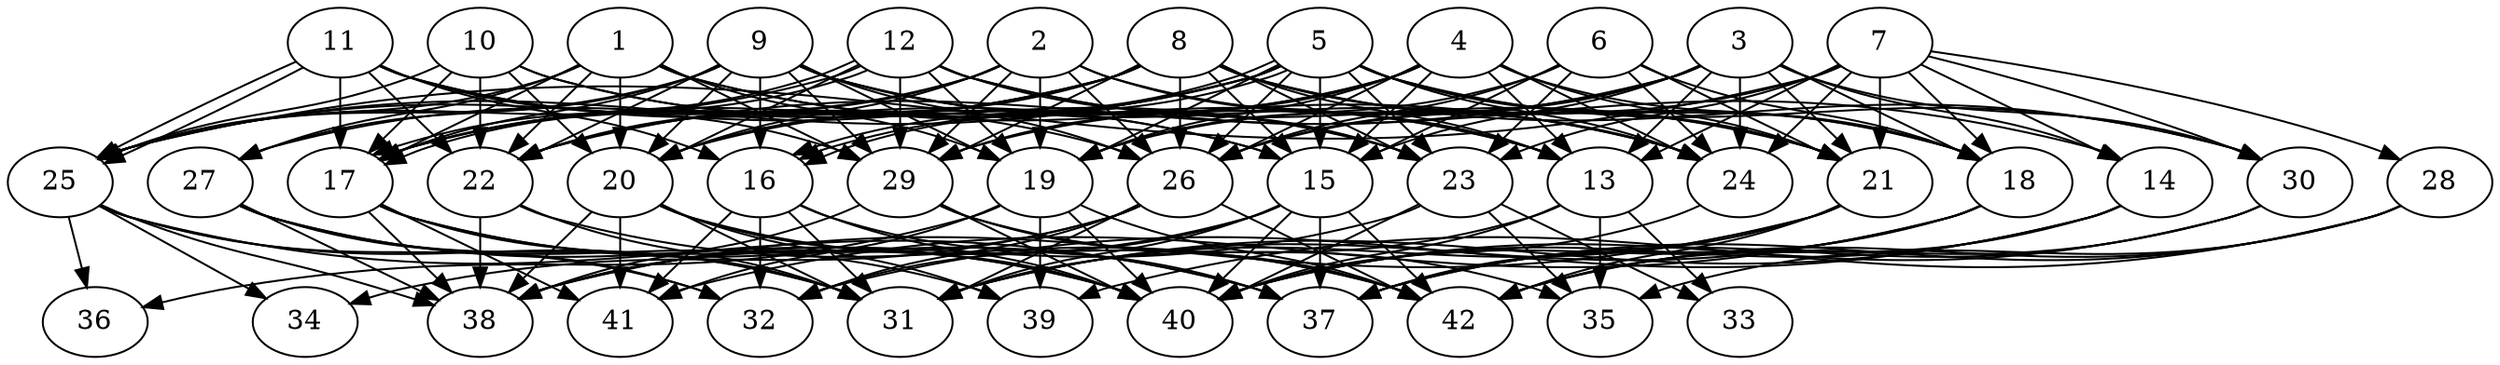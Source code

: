 // DAG (tier=3-complex, mode=compute, n=42, ccr=0.470, fat=0.780, density=0.776, regular=0.305, jump=0.252, mindata=1048576, maxdata=16777216)
// DAG automatically generated by daggen at Sun Aug 24 16:33:34 2025
// /home/ermia/Project/Environments/daggen/bin/daggen --dot --ccr 0.470 --fat 0.780 --regular 0.305 --density 0.776 --jump 0.252 --mindata 1048576 --maxdata 16777216 -n 42 
digraph G {
  1 [size="2924933408621282197504", alpha="0.05", expect_size="1462466704310641098752"]
  1 -> 13 [size ="1636190910414848"]
  1 -> 17 [size ="1636190910414848"]
  1 -> 19 [size ="1636190910414848"]
  1 -> 20 [size ="1636190910414848"]
  1 -> 22 [size ="1636190910414848"]
  1 -> 24 [size ="1636190910414848"]
  1 -> 25 [size ="1636190910414848"]
  1 -> 27 [size ="1636190910414848"]
  1 -> 29 [size ="1636190910414848"]
  2 [size="211259642424302432", alpha="0.09", expect_size="105629821212151216"]
  2 -> 13 [size ="166862834892800"]
  2 -> 17 [size ="166862834892800"]
  2 -> 19 [size ="166862834892800"]
  2 -> 20 [size ="166862834892800"]
  2 -> 22 [size ="166862834892800"]
  2 -> 24 [size ="166862834892800"]
  2 -> 26 [size ="166862834892800"]
  2 -> 29 [size ="166862834892800"]
  3 [size="98822967592668208", alpha="0.03", expect_size="49411483796334104"]
  3 -> 13 [size ="40711667843072"]
  3 -> 14 [size ="40711667843072"]
  3 -> 15 [size ="40711667843072"]
  3 -> 18 [size ="40711667843072"]
  3 -> 19 [size ="40711667843072"]
  3 -> 21 [size ="40711667843072"]
  3 -> 22 [size ="40711667843072"]
  3 -> 24 [size ="40711667843072"]
  3 -> 26 [size ="40711667843072"]
  3 -> 29 [size ="40711667843072"]
  3 -> 30 [size ="40711667843072"]
  4 [size="1964096222773944832", alpha="0.08", expect_size="982048111386972416"]
  4 -> 13 [size ="996650516480000"]
  4 -> 15 [size ="996650516480000"]
  4 -> 16 [size ="996650516480000"]
  4 -> 18 [size ="996650516480000"]
  4 -> 19 [size ="996650516480000"]
  4 -> 20 [size ="996650516480000"]
  4 -> 21 [size ="996650516480000"]
  4 -> 24 [size ="996650516480000"]
  4 -> 26 [size ="996650516480000"]
  4 -> 29 [size ="996650516480000"]
  5 [size="3093835017228085760", alpha="0.17", expect_size="1546917508614042880"]
  5 -> 15 [size ="1088653950451712"]
  5 -> 16 [size ="1088653950451712"]
  5 -> 16 [size ="1088653950451712"]
  5 -> 17 [size ="1088653950451712"]
  5 -> 18 [size ="1088653950451712"]
  5 -> 19 [size ="1088653950451712"]
  5 -> 21 [size ="1088653950451712"]
  5 -> 22 [size ="1088653950451712"]
  5 -> 23 [size ="1088653950451712"]
  5 -> 24 [size ="1088653950451712"]
  5 -> 25 [size ="1088653950451712"]
  5 -> 26 [size ="1088653950451712"]
  5 -> 30 [size ="1088653950451712"]
  6 [size="2729649664984883396608", alpha="0.19", expect_size="1364824832492441698304"]
  6 -> 15 [size ="1562528429637632"]
  6 -> 18 [size ="1562528429637632"]
  6 -> 19 [size ="1562528429637632"]
  6 -> 21 [size ="1562528429637632"]
  6 -> 23 [size ="1562528429637632"]
  6 -> 24 [size ="1562528429637632"]
  6 -> 26 [size ="1562528429637632"]
  7 [size="6041085766398755840", alpha="0.10", expect_size="3020542883199377920"]
  7 -> 13 [size ="2098906259259392"]
  7 -> 14 [size ="2098906259259392"]
  7 -> 18 [size ="2098906259259392"]
  7 -> 21 [size ="2098906259259392"]
  7 -> 23 [size ="2098906259259392"]
  7 -> 24 [size ="2098906259259392"]
  7 -> 25 [size ="2098906259259392"]
  7 -> 26 [size ="2098906259259392"]
  7 -> 28 [size ="2098906259259392"]
  7 -> 30 [size ="2098906259259392"]
  8 [size="5148860109951168", alpha="0.01", expect_size="2574430054975584"]
  8 -> 13 [size ="167162274643968"]
  8 -> 15 [size ="167162274643968"]
  8 -> 17 [size ="167162274643968"]
  8 -> 18 [size ="167162274643968"]
  8 -> 20 [size ="167162274643968"]
  8 -> 21 [size ="167162274643968"]
  8 -> 22 [size ="167162274643968"]
  8 -> 23 [size ="167162274643968"]
  8 -> 25 [size ="167162274643968"]
  8 -> 26 [size ="167162274643968"]
  8 -> 27 [size ="167162274643968"]
  8 -> 29 [size ="167162274643968"]
  8 -> 30 [size ="167162274643968"]
  9 [size="13617127635111903232", alpha="0.06", expect_size="6808563817555951616"]
  9 -> 13 [size ="45619129352192"]
  9 -> 16 [size ="45619129352192"]
  9 -> 17 [size ="45619129352192"]
  9 -> 19 [size ="45619129352192"]
  9 -> 20 [size ="45619129352192"]
  9 -> 22 [size ="45619129352192"]
  9 -> 23 [size ="45619129352192"]
  9 -> 24 [size ="45619129352192"]
  9 -> 25 [size ="45619129352192"]
  9 -> 26 [size ="45619129352192"]
  9 -> 27 [size ="45619129352192"]
  9 -> 29 [size ="45619129352192"]
  10 [size="43760589803102456", alpha="0.02", expect_size="21880294901551228"]
  10 -> 15 [size ="25572805705728"]
  10 -> 17 [size ="25572805705728"]
  10 -> 20 [size ="25572805705728"]
  10 -> 22 [size ="25572805705728"]
  10 -> 23 [size ="25572805705728"]
  10 -> 25 [size ="25572805705728"]
  11 [size="17920140553350278", alpha="0.02", expect_size="8960070276675139"]
  11 -> 15 [size ="584454527516672"]
  11 -> 16 [size ="584454527516672"]
  11 -> 17 [size ="584454527516672"]
  11 -> 22 [size ="584454527516672"]
  11 -> 25 [size ="584454527516672"]
  11 -> 25 [size ="584454527516672"]
  11 -> 26 [size ="584454527516672"]
  11 -> 29 [size ="584454527516672"]
  12 [size="1993221295818407936", alpha="0.14", expect_size="996610647909203968"]
  12 -> 14 [size ="12670497456128"]
  12 -> 17 [size ="12670497456128"]
  12 -> 17 [size ="12670497456128"]
  12 -> 19 [size ="12670497456128"]
  12 -> 20 [size ="12670497456128"]
  12 -> 21 [size ="12670497456128"]
  12 -> 23 [size ="12670497456128"]
  12 -> 25 [size ="12670497456128"]
  12 -> 29 [size ="12670497456128"]
  13 [size="182497111907377248", alpha="0.00", expect_size="91248555953688624"]
  13 -> 31 [size ="125440635174912"]
  13 -> 33 [size ="125440635174912"]
  13 -> 35 [size ="125440635174912"]
  13 -> 40 [size ="125440635174912"]
  14 [size="8608191245290948", alpha="0.05", expect_size="4304095622645474"]
  14 -> 31 [size ="235902831951872"]
  14 -> 32 [size ="235902831951872"]
  14 -> 40 [size ="235902831951872"]
  14 -> 42 [size ="235902831951872"]
  15 [size="502717785315475456000", alpha="0.13", expect_size="251358892657737728000"]
  15 -> 31 [size ="505793006796800"]
  15 -> 32 [size ="505793006796800"]
  15 -> 37 [size ="505793006796800"]
  15 -> 38 [size ="505793006796800"]
  15 -> 40 [size ="505793006796800"]
  15 -> 42 [size ="505793006796800"]
  16 [size="487989718141218816", alpha="0.07", expect_size="243994859070609408"]
  16 -> 31 [size ="203305707896832"]
  16 -> 32 [size ="203305707896832"]
  16 -> 37 [size ="203305707896832"]
  16 -> 40 [size ="203305707896832"]
  16 -> 41 [size ="203305707896832"]
  17 [size="702682624050207916032", alpha="0.11", expect_size="351341312025103958016"]
  17 -> 31 [size ="632309145403392"]
  17 -> 37 [size ="632309145403392"]
  17 -> 38 [size ="632309145403392"]
  17 -> 40 [size ="632309145403392"]
  17 -> 41 [size ="632309145403392"]
  18 [size="32824709783915896", alpha="0.03", expect_size="16412354891957948"]
  18 -> 31 [size ="1042144588464128"]
  18 -> 37 [size ="1042144588464128"]
  18 -> 40 [size ="1042144588464128"]
  18 -> 41 [size ="1042144588464128"]
  19 [size="2751307084510366007296", alpha="0.17", expect_size="1375653542255183003648"]
  19 -> 36 [size ="1570782417256448"]
  19 -> 39 [size ="1570782417256448"]
  19 -> 40 [size ="1570782417256448"]
  19 -> 41 [size ="1570782417256448"]
  19 -> 42 [size ="1570782417256448"]
  20 [size="78195424185940967424", alpha="0.08", expect_size="39097712092970483712"]
  20 -> 31 [size ="146288733585408"]
  20 -> 38 [size ="146288733585408"]
  20 -> 39 [size ="146288733585408"]
  20 -> 40 [size ="146288733585408"]
  20 -> 41 [size ="146288733585408"]
  20 -> 42 [size ="146288733585408"]
  21 [size="2496613180399406", alpha="0.10", expect_size="1248306590199703"]
  21 -> 31 [size ="192790646489088"]
  21 -> 37 [size ="192790646489088"]
  21 -> 38 [size ="192790646489088"]
  21 -> 42 [size ="192790646489088"]
  22 [size="24202361519135132", alpha="0.01", expect_size="12101180759567566"]
  22 -> 31 [size ="872066400124928"]
  22 -> 38 [size ="872066400124928"]
  22 -> 42 [size ="872066400124928"]
  23 [size="73301655477626601472", alpha="0.09", expect_size="36650827738813300736"]
  23 -> 33 [size ="140119692541952"]
  23 -> 35 [size ="140119692541952"]
  23 -> 38 [size ="140119692541952"]
  23 -> 40 [size ="140119692541952"]
  24 [size="9492605806726070", alpha="0.16", expect_size="4746302903363035"]
  24 -> 40 [size ="296678296911872"]
  25 [size="939864805261622784", alpha="0.03", expect_size="469932402630811392"]
  25 -> 31 [size ="623744418578432"]
  25 -> 32 [size ="623744418578432"]
  25 -> 34 [size ="623744418578432"]
  25 -> 36 [size ="623744418578432"]
  25 -> 37 [size ="623744418578432"]
  25 -> 38 [size ="623744418578432"]
  26 [size="802418066747715328", alpha="0.14", expect_size="401209033373857664"]
  26 -> 31 [size ="1698633560883200"]
  26 -> 32 [size ="1698633560883200"]
  26 -> 34 [size ="1698633560883200"]
  26 -> 38 [size ="1698633560883200"]
  26 -> 42 [size ="1698633560883200"]
  27 [size="4622770797335772397568", alpha="0.04", expect_size="2311385398667886198784"]
  27 -> 31 [size ="2220026853588992"]
  27 -> 32 [size ="2220026853588992"]
  27 -> 38 [size ="2220026853588992"]
  27 -> 39 [size ="2220026853588992"]
  27 -> 40 [size ="2220026853588992"]
  28 [size="3506994149904564", alpha="0.12", expect_size="1753497074952282"]
  28 -> 35 [size ="328624397877248"]
  28 -> 37 [size ="328624397877248"]
  28 -> 39 [size ="328624397877248"]
  28 -> 42 [size ="328624397877248"]
  29 [size="32423186516731232256", alpha="0.15", expect_size="16211593258365616128"]
  29 -> 35 [size ="81344298221568"]
  29 -> 38 [size ="81344298221568"]
  29 -> 40 [size ="81344298221568"]
  29 -> 42 [size ="81344298221568"]
  30 [size="258387216802250752000", alpha="0.11", expect_size="129193608401125376000"]
  30 -> 37 [size ="324541821747200"]
  30 -> 40 [size ="324541821747200"]
  30 -> 42 [size ="324541821747200"]
  31 [size="13342396871347060", alpha="0.14", expect_size="6671198435673530"]
  32 [size="3480142125554284363776", alpha="0.08", expect_size="1740071062777142181888"]
  33 [size="95066558468804575232", alpha="0.02", expect_size="47533279234402287616"]
  34 [size="3693169344461668352000", alpha="0.18", expect_size="1846584672230834176000"]
  35 [size="346786456362175954944", alpha="0.14", expect_size="173393228181087977472"]
  36 [size="255531449424231268352", alpha="0.09", expect_size="127765724712115634176"]
  37 [size="1620280195208445952000", alpha="0.00", expect_size="810140097604222976000"]
  38 [size="182569894292750336000", alpha="0.13", expect_size="91284947146375168000"]
  39 [size="19929187588689912", alpha="0.07", expect_size="9964593794344956"]
  40 [size="17981589144986562", alpha="0.11", expect_size="8990794572493281"]
  41 [size="1533565776887142912", alpha="0.14", expect_size="766782888443571456"]
  42 [size="1947326594547062", alpha="0.10", expect_size="973663297273531"]
}
